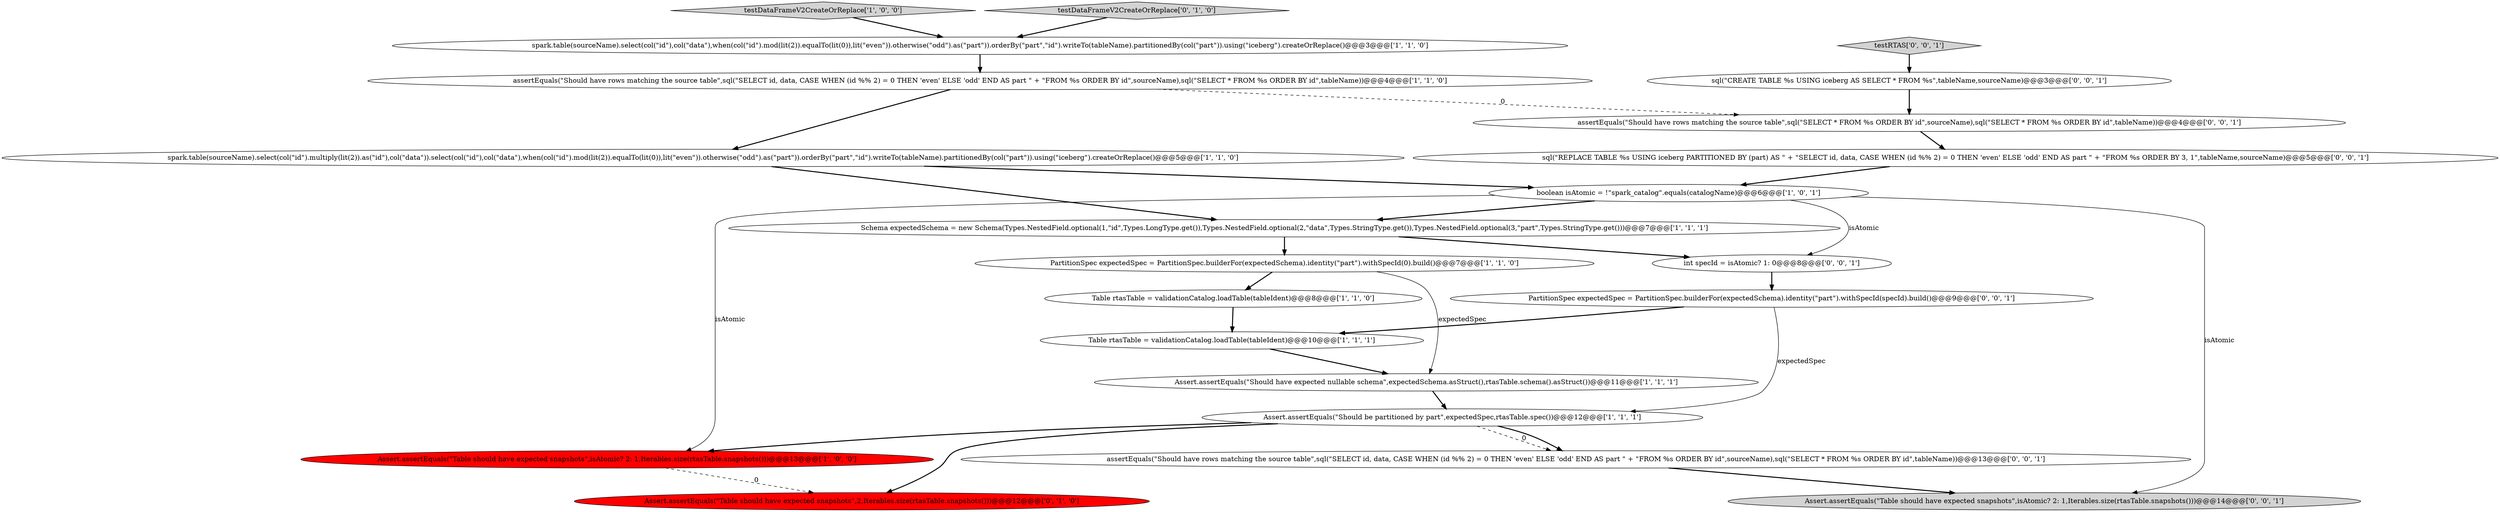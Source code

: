 digraph {
17 [style = filled, label = "sql(\"CREATE TABLE %s USING iceberg AS SELECT * FROM %s\",tableName,sourceName)@@@3@@@['0', '0', '1']", fillcolor = white, shape = ellipse image = "AAA0AAABBB3BBB"];
2 [style = filled, label = "Assert.assertEquals(\"Table should have expected snapshots\",isAtomic? 2: 1,Iterables.size(rtasTable.snapshots()))@@@13@@@['1', '0', '0']", fillcolor = red, shape = ellipse image = "AAA1AAABBB1BBB"];
4 [style = filled, label = "boolean isAtomic = !\"spark_catalog\".equals(catalogName)@@@6@@@['1', '0', '1']", fillcolor = white, shape = ellipse image = "AAA0AAABBB1BBB"];
7 [style = filled, label = "Assert.assertEquals(\"Should be partitioned by part\",expectedSpec,rtasTable.spec())@@@12@@@['1', '1', '1']", fillcolor = white, shape = ellipse image = "AAA0AAABBB1BBB"];
6 [style = filled, label = "Schema expectedSchema = new Schema(Types.NestedField.optional(1,\"id\",Types.LongType.get()),Types.NestedField.optional(2,\"data\",Types.StringType.get()),Types.NestedField.optional(3,\"part\",Types.StringType.get()))@@@7@@@['1', '1', '1']", fillcolor = white, shape = ellipse image = "AAA0AAABBB1BBB"];
10 [style = filled, label = "testDataFrameV2CreateOrReplace['1', '0', '0']", fillcolor = lightgray, shape = diamond image = "AAA0AAABBB1BBB"];
18 [style = filled, label = "testRTAS['0', '0', '1']", fillcolor = lightgray, shape = diamond image = "AAA0AAABBB3BBB"];
16 [style = filled, label = "assertEquals(\"Should have rows matching the source table\",sql(\"SELECT id, data, CASE WHEN (id %% 2) = 0 THEN 'even' ELSE 'odd' END AS part \" + \"FROM %s ORDER BY id\",sourceName),sql(\"SELECT * FROM %s ORDER BY id\",tableName))@@@13@@@['0', '0', '1']", fillcolor = white, shape = ellipse image = "AAA0AAABBB3BBB"];
9 [style = filled, label = "PartitionSpec expectedSpec = PartitionSpec.builderFor(expectedSchema).identity(\"part\").withSpecId(0).build()@@@7@@@['1', '1', '0']", fillcolor = white, shape = ellipse image = "AAA0AAABBB1BBB"];
1 [style = filled, label = "Table rtasTable = validationCatalog.loadTable(tableIdent)@@@8@@@['1', '1', '0']", fillcolor = white, shape = ellipse image = "AAA0AAABBB1BBB"];
20 [style = filled, label = "int specId = isAtomic? 1: 0@@@8@@@['0', '0', '1']", fillcolor = white, shape = ellipse image = "AAA0AAABBB3BBB"];
8 [style = filled, label = "assertEquals(\"Should have rows matching the source table\",sql(\"SELECT id, data, CASE WHEN (id %% 2) = 0 THEN 'even' ELSE 'odd' END AS part \" + \"FROM %s ORDER BY id\",sourceName),sql(\"SELECT * FROM %s ORDER BY id\",tableName))@@@4@@@['1', '1', '0']", fillcolor = white, shape = ellipse image = "AAA0AAABBB1BBB"];
0 [style = filled, label = "spark.table(sourceName).select(col(\"id\").multiply(lit(2)).as(\"id\"),col(\"data\")).select(col(\"id\"),col(\"data\"),when(col(\"id\").mod(lit(2)).equalTo(lit(0)),lit(\"even\")).otherwise(\"odd\").as(\"part\")).orderBy(\"part\",\"id\").writeTo(tableName).partitionedBy(col(\"part\")).using(\"iceberg\").createOrReplace()@@@5@@@['1', '1', '0']", fillcolor = white, shape = ellipse image = "AAA0AAABBB1BBB"];
3 [style = filled, label = "spark.table(sourceName).select(col(\"id\"),col(\"data\"),when(col(\"id\").mod(lit(2)).equalTo(lit(0)),lit(\"even\")).otherwise(\"odd\").as(\"part\")).orderBy(\"part\",\"id\").writeTo(tableName).partitionedBy(col(\"part\")).using(\"iceberg\").createOrReplace()@@@3@@@['1', '1', '0']", fillcolor = white, shape = ellipse image = "AAA0AAABBB1BBB"];
21 [style = filled, label = "Assert.assertEquals(\"Table should have expected snapshots\",isAtomic? 2: 1,Iterables.size(rtasTable.snapshots()))@@@14@@@['0', '0', '1']", fillcolor = lightgray, shape = ellipse image = "AAA0AAABBB3BBB"];
13 [style = filled, label = "testDataFrameV2CreateOrReplace['0', '1', '0']", fillcolor = lightgray, shape = diamond image = "AAA0AAABBB2BBB"];
12 [style = filled, label = "Assert.assertEquals(\"Table should have expected snapshots\",2,Iterables.size(rtasTable.snapshots()))@@@12@@@['0', '1', '0']", fillcolor = red, shape = ellipse image = "AAA1AAABBB2BBB"];
11 [style = filled, label = "Table rtasTable = validationCatalog.loadTable(tableIdent)@@@10@@@['1', '1', '1']", fillcolor = white, shape = ellipse image = "AAA0AAABBB1BBB"];
14 [style = filled, label = "PartitionSpec expectedSpec = PartitionSpec.builderFor(expectedSchema).identity(\"part\").withSpecId(specId).build()@@@9@@@['0', '0', '1']", fillcolor = white, shape = ellipse image = "AAA0AAABBB3BBB"];
5 [style = filled, label = "Assert.assertEquals(\"Should have expected nullable schema\",expectedSchema.asStruct(),rtasTable.schema().asStruct())@@@11@@@['1', '1', '1']", fillcolor = white, shape = ellipse image = "AAA0AAABBB1BBB"];
19 [style = filled, label = "sql(\"REPLACE TABLE %s USING iceberg PARTITIONED BY (part) AS \" + \"SELECT id, data, CASE WHEN (id %% 2) = 0 THEN 'even' ELSE 'odd' END AS part \" + \"FROM %s ORDER BY 3, 1\",tableName,sourceName)@@@5@@@['0', '0', '1']", fillcolor = white, shape = ellipse image = "AAA0AAABBB3BBB"];
15 [style = filled, label = "assertEquals(\"Should have rows matching the source table\",sql(\"SELECT * FROM %s ORDER BY id\",sourceName),sql(\"SELECT * FROM %s ORDER BY id\",tableName))@@@4@@@['0', '0', '1']", fillcolor = white, shape = ellipse image = "AAA0AAABBB3BBB"];
4->6 [style = bold, label=""];
0->6 [style = bold, label=""];
7->12 [style = bold, label=""];
7->16 [style = dashed, label="0"];
8->15 [style = dashed, label="0"];
18->17 [style = bold, label=""];
10->3 [style = bold, label=""];
20->14 [style = bold, label=""];
15->19 [style = bold, label=""];
4->20 [style = solid, label="isAtomic"];
14->7 [style = solid, label="expectedSpec"];
1->11 [style = bold, label=""];
8->0 [style = bold, label=""];
6->20 [style = bold, label=""];
2->12 [style = dashed, label="0"];
11->5 [style = bold, label=""];
13->3 [style = bold, label=""];
0->4 [style = bold, label=""];
7->2 [style = bold, label=""];
16->21 [style = bold, label=""];
3->8 [style = bold, label=""];
9->5 [style = solid, label="expectedSpec"];
7->16 [style = bold, label=""];
17->15 [style = bold, label=""];
5->7 [style = bold, label=""];
4->2 [style = solid, label="isAtomic"];
19->4 [style = bold, label=""];
6->9 [style = bold, label=""];
9->1 [style = bold, label=""];
14->11 [style = bold, label=""];
4->21 [style = solid, label="isAtomic"];
}
